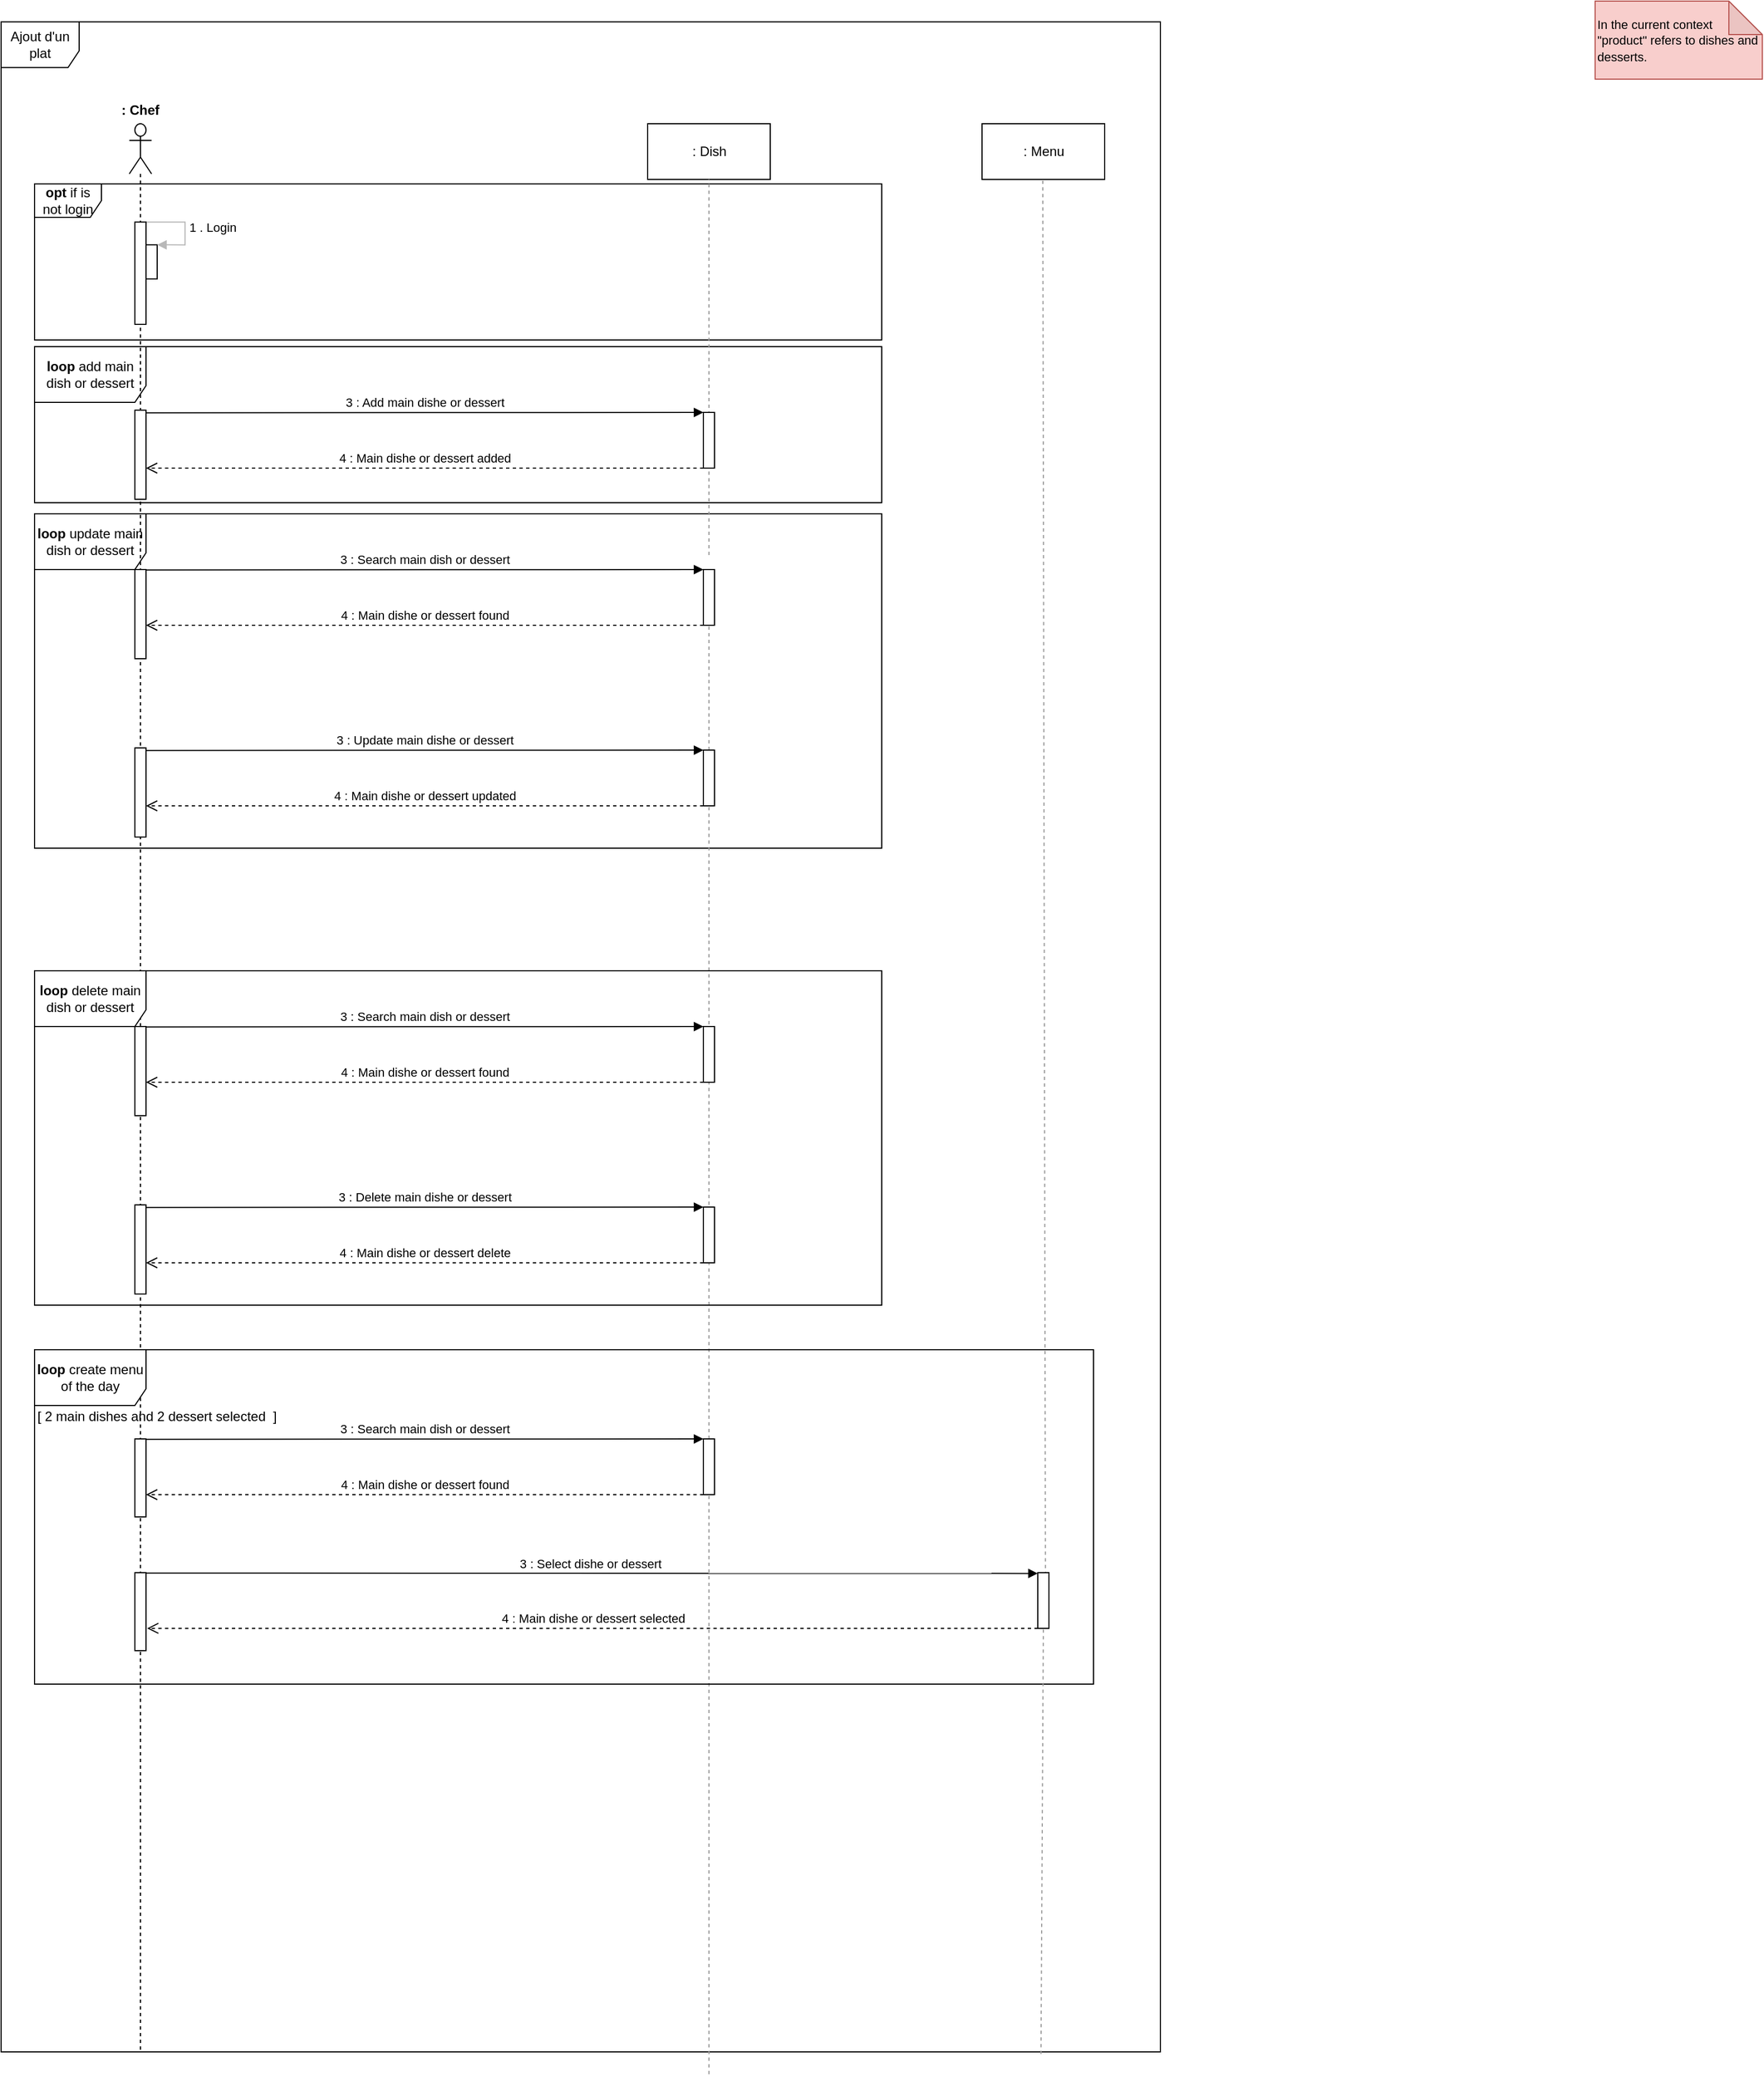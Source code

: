 <mxfile version="15.8.7" type="device" pages="2"><diagram id="Qwx2PCZbd4gVlPcicA2v" name="Ajout d'un plat"><mxGraphModel dx="2374" dy="1254" grid="1" gridSize="10" guides="1" tooltips="1" connect="1" arrows="1" fold="1" page="1" pageScale="1" pageWidth="827" pageHeight="1169" math="0" shadow="0"><root><mxCell id="0"/><mxCell id="1" parent="0"/><mxCell id="Jpt-1vU3HZqxbU3Qe0Xy-1" value="Ajout d'un plat" style="shape=umlFrame;whiteSpace=wrap;html=1;fillColor=default;gradientColor=#ffffff;width=70;height=41;" parent="1" vertex="1"><mxGeometry x="20" y="68.63" width="1040" height="1821.37" as="geometry"/></mxCell><mxCell id="NRa1hZ9kbQNaLW1-5IIh-5" value="&lt;b&gt;loop &lt;/b&gt;update&amp;nbsp;main dish or dessert" style="shape=umlFrame;whiteSpace=wrap;html=1;width=100;height=50;" vertex="1" parent="1"><mxGeometry x="50" y="510" width="760" height="300" as="geometry"/></mxCell><mxCell id="NRa1hZ9kbQNaLW1-5IIh-2" value="&lt;b&gt;loop &lt;/b&gt;add main dish or dessert" style="shape=umlFrame;whiteSpace=wrap;html=1;width=100;height=50;" vertex="1" parent="1"><mxGeometry x="50" y="360" width="760" height="140" as="geometry"/></mxCell><mxCell id="NRa1hZ9kbQNaLW1-5IIh-1" value="&lt;b&gt;opt&lt;/b&gt; if is not login" style="shape=umlFrame;whiteSpace=wrap;html=1;width=60;height=30;" vertex="1" parent="1"><mxGeometry x="50" y="214" width="760" height="140" as="geometry"/></mxCell><mxCell id="otiOcK7DzcWWvSpCMJY0-2" value=": Dish" style="html=1;" parent="1" vertex="1"><mxGeometry x="600" y="160" width="110" height="50" as="geometry"/></mxCell><mxCell id="otiOcK7DzcWWvSpCMJY0-13" value=": Chef" style="text;align=center;fontStyle=1;verticalAlign=middle;spacingLeft=3;spacingRight=3;strokeColor=none;rotatable=0;points=[[0,0.5],[1,0.5]];portConstraint=eastwest;" parent="1" vertex="1"><mxGeometry x="105" y="134" width="80" height="26" as="geometry"/></mxCell><mxCell id="otiOcK7DzcWWvSpCMJY0-14" value="" style="endArrow=none;dashed=1;html=1;rounded=0;entryX=0.5;entryY=1;entryDx=0;entryDy=0;strokeColor=#999999;startArrow=none;" parent="1" target="otiOcK7DzcWWvSpCMJY0-2" edge="1"><mxGeometry width="50" height="50" relative="1" as="geometry"><mxPoint x="655" y="547" as="sourcePoint"/><mxPoint x="440" y="170" as="targetPoint"/></mxGeometry></mxCell><mxCell id="otiOcK7DzcWWvSpCMJY0-18" value="3 : Add main dishe or dessert" style="html=1;verticalAlign=bottom;endArrow=block;rounded=0;exitX=0.986;exitY=0.004;exitDx=0;exitDy=0;exitPerimeter=0;" parent="1" edge="1"><mxGeometry width="80" relative="1" as="geometry"><mxPoint x="149.86" y="419.36" as="sourcePoint"/><mxPoint x="650" y="419" as="targetPoint"/></mxGeometry></mxCell><mxCell id="otiOcK7DzcWWvSpCMJY0-19" value="" style="html=1;points=[];perimeter=orthogonalPerimeter;" parent="1" vertex="1"><mxGeometry x="650" y="419" width="10" height="50" as="geometry"/></mxCell><mxCell id="otiOcK7DzcWWvSpCMJY0-20" value="4 : Main dishe or dessert added" style="html=1;verticalAlign=bottom;endArrow=open;dashed=1;endSize=8;rounded=0;exitX=0;exitY=0.96;exitDx=0;exitDy=0;exitPerimeter=0;entryX=1;entryY=0.96;entryDx=0;entryDy=0;entryPerimeter=0;" parent="1" edge="1"><mxGeometry relative="1" as="geometry"><mxPoint x="650" y="469.0" as="sourcePoint"/><mxPoint x="150" y="469.0" as="targetPoint"/></mxGeometry></mxCell><mxCell id="otiOcK7DzcWWvSpCMJY0-21" value="&lt;font style=&quot;font-size: 11px ; line-height: 1.2&quot;&gt;In the current context &quot;product&quot; refers to dishes and desserts.&lt;/font&gt;" style="shape=note;whiteSpace=wrap;html=1;backgroundOutline=1;darkOpacity=0.05;fillColor=#f8cecc;strokeColor=#b85450;align=left;perimeterSpacing=3;" parent="1" vertex="1"><mxGeometry x="1450" y="50" width="150" height="70" as="geometry"/></mxCell><mxCell id="otiOcK7DzcWWvSpCMJY0-25" value="" style="endArrow=none;dashed=1;html=1;rounded=0;entryX=0.5;entryY=1;entryDx=0;entryDy=0;strokeColor=#999999;" parent="1" edge="1"><mxGeometry width="50" height="50" relative="1" as="geometry"><mxPoint x="655" y="1910" as="sourcePoint"/><mxPoint x="655" y="597" as="targetPoint"/></mxGeometry></mxCell><mxCell id="otiOcK7DzcWWvSpCMJY0-15" value="" style="html=1;points=[];perimeter=orthogonalPerimeter;" parent="1" vertex="1"><mxGeometry x="150" y="268.667" width="10" height="30.588" as="geometry"/></mxCell><mxCell id="otiOcK7DzcWWvSpCMJY0-16" value="1 . Login" style="edgeStyle=orthogonalEdgeStyle;html=1;align=left;spacingLeft=2;endArrow=block;rounded=0;entryX=1;entryY=0;strokeColor=#B8B8B8;exitX=1.02;exitY=0.023;exitDx=0;exitDy=0;exitPerimeter=0;" parent="1" target="otiOcK7DzcWWvSpCMJY0-15" edge="1"><mxGeometry relative="1" as="geometry"><mxPoint x="150.2" y="249.682" as="sourcePoint"/><Array as="points"><mxPoint x="150" y="248.275"/><mxPoint x="185" y="248.275"/><mxPoint x="185" y="268.667"/></Array></mxGeometry></mxCell><mxCell id="otiOcK7DzcWWvSpCMJY0-12" value="" style="shape=umlLifeline;participant=umlActor;perimeter=lifelinePerimeter;whiteSpace=wrap;html=1;container=1;collapsible=0;recursiveResize=0;verticalAlign=top;spacingTop=36;outlineConnect=0;size=45;" parent="1" vertex="1"><mxGeometry x="135" y="160" width="20" height="1730" as="geometry"/></mxCell><mxCell id="otiOcK7DzcWWvSpCMJY0-17" value="" style="html=1;points=[];perimeter=orthogonalPerimeter;" parent="otiOcK7DzcWWvSpCMJY0-12" vertex="1"><mxGeometry x="5" y="257" width="10" height="80" as="geometry"/></mxCell><mxCell id="NRa1hZ9kbQNaLW1-5IIh-6" value="" style="html=1;points=[];perimeter=orthogonalPerimeter;" vertex="1" parent="otiOcK7DzcWWvSpCMJY0-12"><mxGeometry x="5" y="400" width="10" height="80" as="geometry"/></mxCell><mxCell id="otiOcK7DzcWWvSpCMJY0-3" value="" style="html=1;points=[];perimeter=orthogonalPerimeter;" parent="1" vertex="1"><mxGeometry x="140" y="248.235" width="10" height="91.765" as="geometry"/></mxCell><mxCell id="NRa1hZ9kbQNaLW1-5IIh-7" value="3 : Search main dish or dessert" style="html=1;verticalAlign=bottom;endArrow=block;rounded=0;exitX=0.986;exitY=0.004;exitDx=0;exitDy=0;exitPerimeter=0;" edge="1" parent="1"><mxGeometry width="80" relative="1" as="geometry"><mxPoint x="149.86" y="560.36" as="sourcePoint"/><mxPoint x="650" y="560" as="targetPoint"/></mxGeometry></mxCell><mxCell id="NRa1hZ9kbQNaLW1-5IIh-8" value="" style="html=1;points=[];perimeter=orthogonalPerimeter;" vertex="1" parent="1"><mxGeometry x="650" y="560" width="10" height="50" as="geometry"/></mxCell><mxCell id="NRa1hZ9kbQNaLW1-5IIh-9" value="4 : Main dishe or dessert found" style="html=1;verticalAlign=bottom;endArrow=open;dashed=1;endSize=8;rounded=0;exitX=0;exitY=0.96;exitDx=0;exitDy=0;exitPerimeter=0;entryX=1;entryY=0.96;entryDx=0;entryDy=0;entryPerimeter=0;" edge="1" parent="1"><mxGeometry relative="1" as="geometry"><mxPoint x="650" y="610.0" as="sourcePoint"/><mxPoint x="150" y="610.0" as="targetPoint"/></mxGeometry></mxCell><mxCell id="NRa1hZ9kbQNaLW1-5IIh-10" value="3 : Update main dishe or dessert" style="html=1;verticalAlign=bottom;endArrow=block;rounded=0;exitX=0.986;exitY=0.004;exitDx=0;exitDy=0;exitPerimeter=0;" edge="1" parent="1"><mxGeometry width="80" relative="1" as="geometry"><mxPoint x="149.86" y="722.36" as="sourcePoint"/><mxPoint x="650" y="722" as="targetPoint"/></mxGeometry></mxCell><mxCell id="NRa1hZ9kbQNaLW1-5IIh-11" value="" style="html=1;points=[];perimeter=orthogonalPerimeter;" vertex="1" parent="1"><mxGeometry x="650" y="722" width="10" height="50" as="geometry"/></mxCell><mxCell id="NRa1hZ9kbQNaLW1-5IIh-12" value="4 : Main dishe or dessert updated" style="html=1;verticalAlign=bottom;endArrow=open;dashed=1;endSize=8;rounded=0;exitX=0;exitY=0.96;exitDx=0;exitDy=0;exitPerimeter=0;entryX=1;entryY=0.96;entryDx=0;entryDy=0;entryPerimeter=0;" edge="1" parent="1"><mxGeometry relative="1" as="geometry"><mxPoint x="650" y="772.0" as="sourcePoint"/><mxPoint x="150" y="772.0" as="targetPoint"/></mxGeometry></mxCell><mxCell id="NRa1hZ9kbQNaLW1-5IIh-13" value="" style="html=1;points=[];perimeter=orthogonalPerimeter;" vertex="1" parent="1"><mxGeometry x="140" y="720" width="10" height="80" as="geometry"/></mxCell><mxCell id="NRa1hZ9kbQNaLW1-5IIh-14" value="&lt;b&gt;loop &lt;/b&gt;delete main dish or dessert" style="shape=umlFrame;whiteSpace=wrap;html=1;width=100;height=50;" vertex="1" parent="1"><mxGeometry x="50" y="920" width="760" height="300" as="geometry"/></mxCell><mxCell id="NRa1hZ9kbQNaLW1-5IIh-15" value="3 : Search main dish or dessert" style="html=1;verticalAlign=bottom;endArrow=block;rounded=0;exitX=0.986;exitY=0.004;exitDx=0;exitDy=0;exitPerimeter=0;" edge="1" parent="1"><mxGeometry width="80" relative="1" as="geometry"><mxPoint x="149.86" y="970.36" as="sourcePoint"/><mxPoint x="650" y="970" as="targetPoint"/></mxGeometry></mxCell><mxCell id="NRa1hZ9kbQNaLW1-5IIh-16" value="4 : Main dishe or dessert found" style="html=1;verticalAlign=bottom;endArrow=open;dashed=1;endSize=8;rounded=0;exitX=0;exitY=0.96;exitDx=0;exitDy=0;exitPerimeter=0;entryX=1;entryY=0.96;entryDx=0;entryDy=0;entryPerimeter=0;" edge="1" parent="1"><mxGeometry relative="1" as="geometry"><mxPoint x="650" y="1020.0" as="sourcePoint"/><mxPoint x="150" y="1020.0" as="targetPoint"/></mxGeometry></mxCell><mxCell id="NRa1hZ9kbQNaLW1-5IIh-17" value="3 : Delete main dishe or dessert" style="html=1;verticalAlign=bottom;endArrow=block;rounded=0;exitX=0.986;exitY=0.004;exitDx=0;exitDy=0;exitPerimeter=0;" edge="1" parent="1"><mxGeometry width="80" relative="1" as="geometry"><mxPoint x="149.86" y="1132.36" as="sourcePoint"/><mxPoint x="650" y="1132" as="targetPoint"/></mxGeometry></mxCell><mxCell id="NRa1hZ9kbQNaLW1-5IIh-18" value="" style="html=1;points=[];perimeter=orthogonalPerimeter;" vertex="1" parent="1"><mxGeometry x="650" y="1132" width="10" height="50" as="geometry"/></mxCell><mxCell id="NRa1hZ9kbQNaLW1-5IIh-19" value="4 : Main dishe or dessert delete" style="html=1;verticalAlign=bottom;endArrow=open;dashed=1;endSize=8;rounded=0;exitX=0;exitY=0.96;exitDx=0;exitDy=0;exitPerimeter=0;entryX=1;entryY=0.96;entryDx=0;entryDy=0;entryPerimeter=0;" edge="1" parent="1"><mxGeometry relative="1" as="geometry"><mxPoint x="650" y="1182.0" as="sourcePoint"/><mxPoint x="150" y="1182.0" as="targetPoint"/></mxGeometry></mxCell><mxCell id="NRa1hZ9kbQNaLW1-5IIh-20" value="" style="html=1;points=[];perimeter=orthogonalPerimeter;" vertex="1" parent="1"><mxGeometry x="140" y="1130" width="10" height="80" as="geometry"/></mxCell><mxCell id="NRa1hZ9kbQNaLW1-5IIh-21" value="" style="html=1;points=[];perimeter=orthogonalPerimeter;" vertex="1" parent="1"><mxGeometry x="140" y="970" width="10" height="80" as="geometry"/></mxCell><mxCell id="NRa1hZ9kbQNaLW1-5IIh-22" value="" style="html=1;points=[];perimeter=orthogonalPerimeter;" vertex="1" parent="1"><mxGeometry x="650" y="970" width="10" height="50" as="geometry"/></mxCell><mxCell id="NRa1hZ9kbQNaLW1-5IIh-23" value="&lt;b&gt;loop &lt;/b&gt;create menu of the day" style="shape=umlFrame;whiteSpace=wrap;html=1;width=100;height=50;" vertex="1" parent="1"><mxGeometry x="50" y="1260" width="950" height="300" as="geometry"/></mxCell><mxCell id="NRa1hZ9kbQNaLW1-5IIh-24" value="[ 2 main dishes and 2 dessert selected&amp;nbsp; ]" style="text;html=1;strokeColor=none;fillColor=none;align=center;verticalAlign=middle;whiteSpace=wrap;rounded=0;" vertex="1" parent="1"><mxGeometry x="50" y="1320" width="220" as="geometry"/></mxCell><mxCell id="NRa1hZ9kbQNaLW1-5IIh-25" value="" style="html=1;points=[];perimeter=orthogonalPerimeter;" vertex="1" parent="1"><mxGeometry x="140" y="1340" width="10" height="70" as="geometry"/></mxCell><mxCell id="NRa1hZ9kbQNaLW1-5IIh-26" value="3 : Search main dish or dessert" style="html=1;verticalAlign=bottom;endArrow=block;rounded=0;exitX=0.986;exitY=0.004;exitDx=0;exitDy=0;exitPerimeter=0;" edge="1" parent="1"><mxGeometry width="80" relative="1" as="geometry"><mxPoint x="149.86" y="1340.36" as="sourcePoint"/><mxPoint x="650" y="1340" as="targetPoint"/></mxGeometry></mxCell><mxCell id="NRa1hZ9kbQNaLW1-5IIh-27" value="" style="html=1;points=[];perimeter=orthogonalPerimeter;" vertex="1" parent="1"><mxGeometry x="650" y="1340" width="10" height="50" as="geometry"/></mxCell><mxCell id="NRa1hZ9kbQNaLW1-5IIh-28" value="4 : Main dishe or dessert found" style="html=1;verticalAlign=bottom;endArrow=open;dashed=1;endSize=8;rounded=0;exitX=0;exitY=0.96;exitDx=0;exitDy=0;exitPerimeter=0;entryX=1;entryY=0.96;entryDx=0;entryDy=0;entryPerimeter=0;" edge="1" parent="1"><mxGeometry relative="1" as="geometry"><mxPoint x="650" y="1390.0" as="sourcePoint"/><mxPoint x="150" y="1390.0" as="targetPoint"/></mxGeometry></mxCell><mxCell id="NRa1hZ9kbQNaLW1-5IIh-29" value=": Menu" style="html=1;" vertex="1" parent="1"><mxGeometry x="900" y="160" width="110" height="50" as="geometry"/></mxCell><mxCell id="NRa1hZ9kbQNaLW1-5IIh-30" value="" style="endArrow=none;dashed=1;html=1;rounded=0;entryX=0.5;entryY=1;entryDx=0;entryDy=0;strokeColor=#999999;startArrow=none;exitX=0.698;exitY=1.001;exitDx=0;exitDy=0;exitPerimeter=0;" edge="1" parent="1" source="NRa1hZ9kbQNaLW1-5IIh-33"><mxGeometry width="50" height="50" relative="1" as="geometry"><mxPoint x="954.5" y="547" as="sourcePoint"/><mxPoint x="954.5" y="210" as="targetPoint"/></mxGeometry></mxCell><mxCell id="NRa1hZ9kbQNaLW1-5IIh-31" value="3 : Select dishe or dessert&amp;nbsp;" style="html=1;verticalAlign=bottom;endArrow=block;rounded=0;exitX=0.986;exitY=0.004;exitDx=0;exitDy=0;exitPerimeter=0;entryX=0;entryY=0.014;entryDx=0;entryDy=0;entryPerimeter=0;" edge="1" parent="1" target="NRa1hZ9kbQNaLW1-5IIh-33"><mxGeometry width="80" relative="1" as="geometry"><mxPoint x="149.86" y="1460.36" as="sourcePoint"/><mxPoint x="650" y="1460" as="targetPoint"/></mxGeometry></mxCell><mxCell id="NRa1hZ9kbQNaLW1-5IIh-32" value="" style="html=1;points=[];perimeter=orthogonalPerimeter;" vertex="1" parent="1"><mxGeometry x="140" y="1460" width="10" height="70" as="geometry"/></mxCell><mxCell id="NRa1hZ9kbQNaLW1-5IIh-33" value="" style="html=1;points=[];perimeter=orthogonalPerimeter;" vertex="1" parent="1"><mxGeometry x="950" y="1460" width="10" height="50" as="geometry"/></mxCell><mxCell id="NRa1hZ9kbQNaLW1-5IIh-34" value="" style="endArrow=none;dashed=1;html=1;rounded=0;entryX=0.5;entryY=1;entryDx=0;entryDy=0;strokeColor=#999999;startArrow=none;exitX=0.897;exitY=1.001;exitDx=0;exitDy=0;exitPerimeter=0;" edge="1" parent="1" source="Jpt-1vU3HZqxbU3Qe0Xy-1" target="NRa1hZ9kbQNaLW1-5IIh-33"><mxGeometry width="50" height="50" relative="1" as="geometry"><mxPoint x="955.32" y="1891.821" as="sourcePoint"/><mxPoint x="954.5" y="210" as="targetPoint"/></mxGeometry></mxCell><mxCell id="NRa1hZ9kbQNaLW1-5IIh-35" value="4 : Main dishe or dessert selected" style="html=1;verticalAlign=bottom;endArrow=open;dashed=1;endSize=8;rounded=0;exitX=0;exitY=0.96;exitDx=0;exitDy=0;exitPerimeter=0;entryX=1.1;entryY=0.714;entryDx=0;entryDy=0;entryPerimeter=0;" edge="1" parent="1" target="NRa1hZ9kbQNaLW1-5IIh-32"><mxGeometry relative="1" as="geometry"><mxPoint x="950" y="1510" as="sourcePoint"/><mxPoint x="450" y="1510" as="targetPoint"/></mxGeometry></mxCell></root></mxGraphModel></diagram><diagram id="TJFTGIULbpFzrKJnVPvH" name="Création d'une commande"><mxGraphModel dx="4873" dy="1033" grid="0" gridSize="10" guides="1" tooltips="1" connect="1" arrows="1" fold="1" page="1" pageScale="1" pageWidth="1600" pageHeight="1200" math="0" shadow="0"><root><mxCell id="CDpxY16rsRdZjQZwqnW6-0"/><mxCell id="CDpxY16rsRdZjQZwqnW6-1" parent="CDpxY16rsRdZjQZwqnW6-0"/><mxCell id="tHCK7RBc0Ovz279Czh9J-0" value="Création d'une commande" style="shape=umlFrame;whiteSpace=wrap;html=1;fillColor=default;gradientColor=#ffffff;width=90;height=60;" parent="CDpxY16rsRdZjQZwqnW6-1" vertex="1"><mxGeometry x="-2813" y="92" width="2405" height="1545" as="geometry"/></mxCell><mxCell id="ZKfPLkK1OXt5Io48ByHJ-31" value="&lt;b&gt;seq&lt;/b&gt;&amp;nbsp; order" style="shape=umlFrame;whiteSpace=wrap;html=1;width=89;height=35;" vertex="1" parent="CDpxY16rsRdZjQZwqnW6-1"><mxGeometry x="-2760" y="480" width="935" height="1003" as="geometry"/></mxCell><mxCell id="ZKfPLkK1OXt5Io48ByHJ-47" value="&lt;b&gt;alt add delivery informations&lt;/b&gt;" style="shape=umlFrame;whiteSpace=wrap;html=1;width=93;height=42;" vertex="1" parent="CDpxY16rsRdZjQZwqnW6-1"><mxGeometry x="-2748" y="873" width="909" height="534" as="geometry"/></mxCell><mxCell id="ZKfPLkK1OXt5Io48ByHJ-36" value="" style="html=1;points=[];perimeter=orthogonalPerimeter;" vertex="1" parent="CDpxY16rsRdZjQZwqnW6-1"><mxGeometry x="-2659" y="591" width="10" height="59" as="geometry"/></mxCell><mxCell id="sD-hcmOLgMY_fbXsBIZz-15" value="" style="endArrow=none;dashed=1;html=1;rounded=0;fontSize=11;strokeColor=#999999;startArrow=none;entryX=0.5;entryY=1;entryDx=0;entryDy=0;" parent="CDpxY16rsRdZjQZwqnW6-1" edge="1"><mxGeometry width="50" height="50" relative="1" as="geometry"><mxPoint x="1601" y="1842" as="sourcePoint"/><mxPoint x="1601" y="176" as="targetPoint"/></mxGeometry></mxCell><mxCell id="sD-hcmOLgMY_fbXsBIZz-2" value="" style="endArrow=none;dashed=1;html=1;rounded=0;fontSize=11;strokeColor=#999999;startArrow=none;exitX=0.45;exitY=-0.002;exitDx=0;exitDy=0;exitPerimeter=0;entryX=0.5;entryY=1;entryDx=0;entryDy=0;" parent="CDpxY16rsRdZjQZwqnW6-1" source="fX2YHjH19U_MfIT_21TV-1" target="25sIRV7xUEs1belMun88-2" edge="1"><mxGeometry width="50" height="50" relative="1" as="geometry"><mxPoint x="1247.5" y="1199.79" as="sourcePoint"/><mxPoint x="1248" y="883" as="targetPoint"/></mxGeometry></mxCell><mxCell id="uuOMNbPOaZlrt2oPvPvu-6" value="opt" style="shape=umlFrame;whiteSpace=wrap;html=1;fontSize=11;strokeColor=#6c8ebf;fillColor=#dae8fc;shadow=0;" parent="CDpxY16rsRdZjQZwqnW6-1" vertex="1"><mxGeometry x="30" y="794" width="1040" height="325" as="geometry"/></mxCell><mxCell id="uuOMNbPOaZlrt2oPvPvu-8" value="alt" style="shape=umlFrame;whiteSpace=wrap;html=1;fontSize=11;strokeColor=#82b366;fillColor=#d5e8d4;" parent="CDpxY16rsRdZjQZwqnW6-1" vertex="1"><mxGeometry x="41" y="833" width="1015" height="133" as="geometry"/></mxCell><mxCell id="uuOMNbPOaZlrt2oPvPvu-10" value="alt" style="shape=umlFrame;whiteSpace=wrap;html=1;fontSize=11;strokeColor=#82b366;fillColor=#d5e8d4;" parent="CDpxY16rsRdZjQZwqnW6-1" vertex="1"><mxGeometry x="43" y="978" width="1015" height="131" as="geometry"/></mxCell><mxCell id="Xnfftfuv2iZ6w_qrR7EI-3" value="ref" style="shape=umlFrame;whiteSpace=wrap;html=1;shadow=0;fillColor=#fff2cc;strokeColor=#d6b656;" parent="CDpxY16rsRdZjQZwqnW6-1" vertex="1"><mxGeometry x="55" y="660" width="830" height="36" as="geometry"/></mxCell><mxCell id="YnlnfO_5y1DeSh2lrV6I-4" value="opt" style="shape=umlFrame;whiteSpace=wrap;html=1;fontSize=11;strokeColor=#6c8ebf;fillColor=#dae8fc;shadow=0;" parent="CDpxY16rsRdZjQZwqnW6-1" vertex="1"><mxGeometry x="30" y="484" width="880" height="240" as="geometry"/></mxCell><mxCell id="YnlnfO_5y1DeSh2lrV6I-6" value="alt" style="shape=umlFrame;whiteSpace=wrap;html=1;fontSize=11;strokeColor=#82b366;fillColor=#d5e8d4;" parent="CDpxY16rsRdZjQZwqnW6-1" vertex="1"><mxGeometry x="50" y="524" width="840" height="80" as="geometry"/></mxCell><mxCell id="Xnfftfuv2iZ6w_qrR7EI-0" value="ref" style="shape=umlFrame;whiteSpace=wrap;html=1;shadow=0;fillColor=#fff2cc;strokeColor=#d6b656;" parent="CDpxY16rsRdZjQZwqnW6-1" vertex="1"><mxGeometry x="55" y="562" width="830" height="36" as="geometry"/></mxCell><mxCell id="25sIRV7xUEs1belMun88-0" value="" style="endArrow=none;dashed=1;html=1;rounded=0;fontSize=11;strokeColor=#999999;entryX=0.5;entryY=1;entryDx=0;entryDy=0;startArrow=none;" parent="CDpxY16rsRdZjQZwqnW6-1" edge="1"><mxGeometry width="50" height="50" relative="1" as="geometry"><mxPoint x="672" y="1740" as="sourcePoint"/><mxPoint x="659.41" y="177" as="targetPoint"/></mxGeometry></mxCell><mxCell id="YnlnfO_5y1DeSh2lrV6I-1" value="" style="endArrow=none;dashed=1;html=1;rounded=0;fontSize=11;strokeColor=#999999;entryX=0.5;entryY=1;entryDx=0;entryDy=0;startArrow=none;" parent="CDpxY16rsRdZjQZwqnW6-1" edge="1"><mxGeometry width="50" height="50" relative="1" as="geometry"><mxPoint x="490" y="1690" as="sourcePoint"/><mxPoint x="480" y="416" as="targetPoint"/></mxGeometry></mxCell><mxCell id="ylczyH6jsliQ3X3ScIIQ-2" value="" style="endArrow=none;dashed=1;html=1;rounded=0;fontSize=11;strokeColor=#999999;entryX=0.5;entryY=1;entryDx=0;entryDy=0;startArrow=none;" parent="CDpxY16rsRdZjQZwqnW6-1" edge="1"><mxGeometry width="50" height="50" relative="1" as="geometry"><mxPoint x="856" y="1708" as="sourcePoint"/><mxPoint x="845" y="627.48" as="targetPoint"/></mxGeometry></mxCell><mxCell id="ylczyH6jsliQ3X3ScIIQ-0" value="" style="endArrow=none;dashed=1;html=1;rounded=0;fontSize=11;strokeColor=#999999;entryX=0.5;entryY=1;entryDx=0;entryDy=0;startArrow=none;exitX=0.452;exitY=-0.023;exitDx=0;exitDy=0;exitPerimeter=0;" parent="CDpxY16rsRdZjQZwqnW6-1" edge="1"><mxGeometry width="50" height="50" relative="1" as="geometry"><mxPoint x="844.52" y="586.56" as="sourcePoint"/><mxPoint x="844.5" y="176" as="targetPoint"/></mxGeometry></mxCell><mxCell id="52dDTP4gRRmlBLEVBIgy-3" value="" style="html=1;points=[];perimeter=orthogonalPerimeter;shadow=0;fillColor=default;" parent="CDpxY16rsRdZjQZwqnW6-1" vertex="1"><mxGeometry x="840" y="416.19" width="10" height="361.81" as="geometry"/></mxCell><mxCell id="YnlnfO_5y1DeSh2lrV6I-8" value="alt" style="shape=umlFrame;whiteSpace=wrap;html=1;fontSize=11;strokeColor=#82b366;fillColor=#d5e8d4;" parent="CDpxY16rsRdZjQZwqnW6-1" vertex="1"><mxGeometry x="50" y="624" width="840" height="79" as="geometry"/></mxCell><mxCell id="lrjxBawX6fw2lD2YYBey-2" value=": Client" style="text;align=center;fontStyle=1;verticalAlign=middle;spacingLeft=3;spacingRight=3;strokeColor=none;rotatable=0;points=[[0,0.5],[1,0.5]];portConstraint=eastwest;fontSize=11;" parent="CDpxY16rsRdZjQZwqnW6-1" vertex="1"><mxGeometry x="105" y="110" width="80" height="26" as="geometry"/></mxCell><mxCell id="VTAhtBwaklWtDwrTxEIZ-0" value="" style="shape=umlLifeline;participant=umlActor;perimeter=lifelinePerimeter;whiteSpace=wrap;html=1;container=0;collapsible=0;recursiveResize=0;verticalAlign=top;spacingTop=36;outlineConnect=0;size=45;" parent="CDpxY16rsRdZjQZwqnW6-1" vertex="1"><mxGeometry x="135" y="136" width="20" height="1509" as="geometry"/></mxCell><mxCell id="VTAhtBwaklWtDwrTxEIZ-1" value="" style="html=1;points=[];perimeter=orthogonalPerimeter;" parent="CDpxY16rsRdZjQZwqnW6-1" vertex="1"><mxGeometry x="140" y="240" width="10" height="1359" as="geometry"/></mxCell><mxCell id="olzSmzYd1oHo133iG3Zh-0" value="1 : Request the products page" style="html=1;verticalAlign=bottom;endArrow=block;rounded=0;exitX=0.984;exitY=0.001;exitDx=0;exitDy=0;exitPerimeter=0;startArrow=none;entryX=-0.029;entryY=0.017;entryDx=0;entryDy=0;entryPerimeter=0;" parent="CDpxY16rsRdZjQZwqnW6-1" target="z7caaDBZYOZeULIsF6DF-0" edge="1"><mxGeometry width="80" relative="1" as="geometry"><mxPoint x="150.0" y="240.087" as="sourcePoint"/><mxPoint x="460" y="240" as="targetPoint"/></mxGeometry></mxCell><mxCell id="rYxRFY5x3cOaImdphcPu-0" value="2 : Display the products page" style="html=1;verticalAlign=bottom;endArrow=open;dashed=1;endSize=8;rounded=0;" parent="CDpxY16rsRdZjQZwqnW6-1" edge="1"><mxGeometry relative="1" as="geometry"><mxPoint x="480" y="290" as="sourcePoint"/><mxPoint x="150" y="290" as="targetPoint"/></mxGeometry></mxCell><mxCell id="pGjZHvlWn7KKs7a44akr-0" value=": Dishe" style="html=1;fontSize=11;" parent="CDpxY16rsRdZjQZwqnW6-1" vertex="1"><mxGeometry x="440" y="136" width="80" height="40" as="geometry"/></mxCell><mxCell id="pGjZHvlWn7KKs7a44akr-1" value="" style="endArrow=none;dashed=1;html=1;rounded=0;fontSize=11;strokeColor=#999999;entryX=0.5;entryY=1;entryDx=0;entryDy=0;startArrow=none;" parent="CDpxY16rsRdZjQZwqnW6-1" source="z7caaDBZYOZeULIsF6DF-0" target="pGjZHvlWn7KKs7a44akr-0" edge="1"><mxGeometry width="50" height="50" relative="1" as="geometry"><mxPoint x="480" y="860" as="sourcePoint"/><mxPoint x="470" y="420" as="targetPoint"/></mxGeometry></mxCell><mxCell id="z7caaDBZYOZeULIsF6DF-0" value="" style="html=1;points=[];perimeter=orthogonalPerimeter;fontSize=11;" parent="CDpxY16rsRdZjQZwqnW6-1" vertex="1"><mxGeometry x="475" y="240" width="10" height="50" as="geometry"/></mxCell><mxCell id="z7caaDBZYOZeULIsF6DF-1" value="" style="endArrow=none;dashed=1;html=1;rounded=0;fontSize=11;strokeColor=#999999;entryX=0.5;entryY=1;entryDx=0;entryDy=0;startArrow=none;" parent="CDpxY16rsRdZjQZwqnW6-1" target="z7caaDBZYOZeULIsF6DF-0" edge="1"><mxGeometry width="50" height="50" relative="1" as="geometry"><mxPoint x="480" y="417" as="sourcePoint"/><mxPoint x="480.0" y="176.0" as="targetPoint"/></mxGeometry></mxCell><mxCell id="YnlnfO_5y1DeSh2lrV6I-2" value="3 . Select products and quantity" style="html=1;verticalAlign=bottom;endArrow=block;rounded=0;startArrow=none;entryX=0.167;entryY=0.027;entryDx=0;entryDy=0;entryPerimeter=0;" parent="CDpxY16rsRdZjQZwqnW6-1" target="25sIRV7xUEs1belMun88-1" edge="1"><mxGeometry width="80" relative="1" as="geometry"><mxPoint x="150" y="328" as="sourcePoint"/><mxPoint x="469" y="328" as="targetPoint"/></mxGeometry></mxCell><mxCell id="YnlnfO_5y1DeSh2lrV6I-3" value="4 . Display the order summary" style="html=1;verticalAlign=bottom;endArrow=open;dashed=1;endSize=8;rounded=0;exitX=0;exitY=0.993;exitDx=0;exitDy=0;exitPerimeter=0;" parent="CDpxY16rsRdZjQZwqnW6-1" source="25sIRV7xUEs1belMun88-1" edge="1"><mxGeometry relative="1" as="geometry"><mxPoint x="475" y="377.0" as="sourcePoint"/><mxPoint x="150" y="377" as="targetPoint"/></mxGeometry></mxCell><mxCell id="YnlnfO_5y1DeSh2lrV6I-5" value="User is not auth" style="text;align=center;fontStyle=1;verticalAlign=middle;spacingLeft=3;spacingRight=3;strokeColor=#6c8ebf;rotatable=0;points=[[0,0.5],[1,0.5]];portConstraint=eastwest;fontSize=9;fillColor=#dae8fc;" parent="CDpxY16rsRdZjQZwqnW6-1" vertex="1"><mxGeometry x="260" y="484" width="80" height="26" as="geometry"/></mxCell><mxCell id="YnlnfO_5y1DeSh2lrV6I-7" value="Registered user" style="text;align=center;fontStyle=1;verticalAlign=middle;spacingLeft=3;spacingRight=3;strokeColor=#82b366;rotatable=0;points=[[0,0.5],[1,0.5]];portConstraint=eastwest;fontSize=9;fillColor=#d5e8d4;" parent="CDpxY16rsRdZjQZwqnW6-1" vertex="1"><mxGeometry x="260" y="524" width="80" height="26" as="geometry"/></mxCell><mxCell id="YnlnfO_5y1DeSh2lrV6I-9" value="Nor registered user" style="text;align=center;fontStyle=1;verticalAlign=middle;spacingLeft=3;spacingRight=3;strokeColor=#82b366;rotatable=0;points=[[0,0.5],[1,0.5]];portConstraint=eastwest;fontSize=9;fillColor=#d5e8d4;" parent="CDpxY16rsRdZjQZwqnW6-1" vertex="1"><mxGeometry x="255" y="624" width="90" height="26" as="geometry"/></mxCell><mxCell id="flEn72vZApB88WoBCT_F-0" value="&lt;span style=&quot;font-size: 12px&quot;&gt;&amp;lt;&amp;lt;System&amp;gt;&amp;gt;&lt;br&gt;Authentification&lt;br&gt;&lt;/span&gt;" style="html=1;fontSize=11;" parent="CDpxY16rsRdZjQZwqnW6-1" vertex="1"><mxGeometry x="800" y="136" width="90" height="40" as="geometry"/></mxCell><mxCell id="52dDTP4gRRmlBLEVBIgy-0" value="&lt;span style=&quot;font-size: 12px&quot;&gt;: Order&lt;br&gt;&lt;/span&gt;" style="html=1;fontSize=11;" parent="CDpxY16rsRdZjQZwqnW6-1" vertex="1"><mxGeometry x="615" y="136" width="90" height="40" as="geometry"/></mxCell><mxCell id="52dDTP4gRRmlBLEVBIgy-1" value="" style="html=1;points=[];perimeter=orthogonalPerimeter;" parent="CDpxY16rsRdZjQZwqnW6-1" vertex="1"><mxGeometry x="850.2" y="450.41" width="10" height="27.57" as="geometry"/></mxCell><mxCell id="52dDTP4gRRmlBLEVBIgy-2" value="5 .1 Auth verifications" style="edgeStyle=orthogonalEdgeStyle;html=1;align=left;spacingLeft=2;endArrow=block;rounded=0;entryX=1.018;entryY=0.011;strokeColor=#B8B8B8;exitX=1.02;exitY=0.023;exitDx=0;exitDy=0;exitPerimeter=0;entryDx=0;entryDy=0;entryPerimeter=0;" parent="CDpxY16rsRdZjQZwqnW6-1" target="52dDTP4gRRmlBLEVBIgy-1" edge="1"><mxGeometry relative="1" as="geometry"><mxPoint x="850.22" y="417.592" as="sourcePoint"/><Array as="points"><mxPoint x="850" y="416"/><mxPoint x="885" y="416"/><mxPoint x="885" y="451"/><mxPoint x="860" y="451"/></Array><mxPoint x="860.02" y="436.58" as="targetPoint"/></mxGeometry></mxCell><mxCell id="52dDTP4gRRmlBLEVBIgy-4" value="5 . Confirm the order" style="html=1;verticalAlign=bottom;endArrow=block;rounded=0;exitX=0.984;exitY=0.001;exitDx=0;exitDy=0;exitPerimeter=0;startArrow=none;entryX=-0.167;entryY=-0.001;entryDx=0;entryDy=0;entryPerimeter=0;" parent="CDpxY16rsRdZjQZwqnW6-1" target="52dDTP4gRRmlBLEVBIgy-3" edge="1"><mxGeometry width="80" relative="1" as="geometry"><mxPoint x="150" y="416.187" as="sourcePoint"/><mxPoint x="474.71" y="416.95" as="targetPoint"/></mxGeometry></mxCell><mxCell id="52dDTP4gRRmlBLEVBIgy-5" value=": deliveryAddress" style="html=1;fontSize=11;" parent="CDpxY16rsRdZjQZwqnW6-1" vertex="1"><mxGeometry x="986" y="136" width="99" height="40" as="geometry"/></mxCell><mxCell id="25sIRV7xUEs1belMun88-1" value="" style="html=1;points=[];perimeter=orthogonalPerimeter;fontSize=11;" parent="CDpxY16rsRdZjQZwqnW6-1" vertex="1"><mxGeometry x="655" y="327" width="10" height="50" as="geometry"/></mxCell><mxCell id="25sIRV7xUEs1belMun88-2" value="&lt;span style=&quot;font-size: 12px&quot;&gt;: Payment&lt;br&gt;&lt;/span&gt;" style="html=1;fontSize=11;" parent="CDpxY16rsRdZjQZwqnW6-1" vertex="1"><mxGeometry x="1198" y="136" width="90" height="40" as="geometry"/></mxCell><mxCell id="Xnfftfuv2iZ6w_qrR7EI-1" value="Authentification" style="text;align=center;fontStyle=1;verticalAlign=middle;spacingLeft=3;spacingRight=3;strokeColor=#d6b656;rotatable=0;points=[[0,0.5],[1,0.5]];portConstraint=eastwest;fontSize=9;fillColor=#fff2cc;" parent="CDpxY16rsRdZjQZwqnW6-1" vertex="1"><mxGeometry x="260" y="562" width="80" height="26" as="geometry"/></mxCell><mxCell id="Xnfftfuv2iZ6w_qrR7EI-4" value="Registration + Authentification" style="text;align=center;fontStyle=1;verticalAlign=middle;spacingLeft=3;spacingRight=3;strokeColor=#d6b656;rotatable=0;points=[[0,0.5],[1,0.5]];portConstraint=eastwest;fontSize=9;fillColor=#fff2cc;" parent="CDpxY16rsRdZjQZwqnW6-1" vertex="1"><mxGeometry x="226" y="660" width="148" height="26" as="geometry"/></mxCell><mxCell id="uuOMNbPOaZlrt2oPvPvu-1" value="" style="endArrow=none;dashed=1;html=1;rounded=0;fontSize=11;strokeColor=#999999;entryX=0.5;entryY=1;entryDx=0;entryDy=0;startArrow=none;" parent="CDpxY16rsRdZjQZwqnW6-1" source="uuOMNbPOaZlrt2oPvPvu-4" target="52dDTP4gRRmlBLEVBIgy-5" edge="1"><mxGeometry width="50" height="50" relative="1" as="geometry"><mxPoint x="1038" y="1141" as="sourcePoint"/><mxPoint x="1033" y="176" as="targetPoint"/></mxGeometry></mxCell><mxCell id="uuOMNbPOaZlrt2oPvPvu-2" value="6 . Delivery address request" style="html=1;verticalAlign=bottom;endArrow=open;dashed=1;endSize=8;rounded=0;exitX=0;exitY=0.993;exitDx=0;exitDy=0;exitPerimeter=0;" parent="CDpxY16rsRdZjQZwqnW6-1" target="VTAhtBwaklWtDwrTxEIZ-1" edge="1"><mxGeometry relative="1" as="geometry"><mxPoint x="840" y="776.57" as="sourcePoint"/><mxPoint x="335" y="776.92" as="targetPoint"/></mxGeometry></mxCell><mxCell id="uuOMNbPOaZlrt2oPvPvu-3" value="7 . Select the delivery address" style="html=1;verticalAlign=bottom;endArrow=block;rounded=0;startArrow=none;" parent="CDpxY16rsRdZjQZwqnW6-1" target="uuOMNbPOaZlrt2oPvPvu-4" edge="1"><mxGeometry width="80" relative="1" as="geometry"><mxPoint x="150" y="866" as="sourcePoint"/><mxPoint x="654.33" y="865.998" as="targetPoint"/></mxGeometry></mxCell><mxCell id="uuOMNbPOaZlrt2oPvPvu-4" value="" style="html=1;points=[];perimeter=orthogonalPerimeter;fontSize=11;" parent="CDpxY16rsRdZjQZwqnW6-1" vertex="1"><mxGeometry x="1030.5" y="866" width="10" height="298" as="geometry"/></mxCell><mxCell id="uuOMNbPOaZlrt2oPvPvu-5" value="" style="endArrow=none;dashed=1;html=1;rounded=0;fontSize=11;strokeColor=#999999;entryX=0.5;entryY=1;entryDx=0;entryDy=0;startArrow=none;" parent="CDpxY16rsRdZjQZwqnW6-1" target="uuOMNbPOaZlrt2oPvPvu-4" edge="1"><mxGeometry width="50" height="50" relative="1" as="geometry"><mxPoint x="1044" y="1720" as="sourcePoint"/><mxPoint x="1219.5" y="176" as="targetPoint"/></mxGeometry></mxCell><mxCell id="uuOMNbPOaZlrt2oPvPvu-7" value="User doesnt have delivery address registered" style="text;align=center;fontStyle=1;verticalAlign=middle;spacingLeft=3;spacingRight=3;strokeColor=#6c8ebf;rotatable=0;points=[[0,0.5],[1,0.5]];portConstraint=eastwest;fontSize=9;fillColor=#dae8fc;" parent="CDpxY16rsRdZjQZwqnW6-1" vertex="1"><mxGeometry x="193.5" y="794" width="213" height="26" as="geometry"/></mxCell><mxCell id="uuOMNbPOaZlrt2oPvPvu-13" value="Delivery address registered" style="text;align=center;fontStyle=1;verticalAlign=middle;spacingLeft=3;spacingRight=3;strokeColor=#82b366;rotatable=0;points=[[0,0.5],[1,0.5]];portConstraint=eastwest;fontSize=9;fillColor=#d5e8d4;" parent="CDpxY16rsRdZjQZwqnW6-1" vertex="1"><mxGeometry x="207" y="833" width="186" height="26" as="geometry"/></mxCell><mxCell id="uuOMNbPOaZlrt2oPvPvu-14" value="Delivery address not registered" style="text;align=center;fontStyle=1;verticalAlign=middle;spacingLeft=3;spacingRight=3;strokeColor=#82b366;rotatable=0;points=[[0,0.5],[1,0.5]];portConstraint=eastwest;fontSize=9;fillColor=#d5e8d4;" parent="CDpxY16rsRdZjQZwqnW6-1" vertex="1"><mxGeometry x="207" y="979" width="186" height="26" as="geometry"/></mxCell><mxCell id="uuOMNbPOaZlrt2oPvPvu-16" value="8 . Enter a new delivery address" style="html=1;verticalAlign=bottom;endArrow=block;rounded=0;exitX=1.043;exitY=0.866;exitDx=0;exitDy=0;exitPerimeter=0;startArrow=none;" parent="CDpxY16rsRdZjQZwqnW6-1" edge="1"><mxGeometry width="80" relative="1" as="geometry"><mxPoint x="150.43" y="1011.802" as="sourcePoint"/><mxPoint x="1030.5" y="1013" as="targetPoint"/></mxGeometry></mxCell><mxCell id="fX2YHjH19U_MfIT_21TV-0" value="9 . Request for payment method" style="html=1;verticalAlign=bottom;endArrow=open;dashed=1;endSize=8;rounded=0;" parent="CDpxY16rsRdZjQZwqnW6-1" edge="1"><mxGeometry relative="1" as="geometry"><mxPoint x="1030.5" y="1164" as="sourcePoint"/><mxPoint x="150" y="1164" as="targetPoint"/></mxGeometry></mxCell><mxCell id="fX2YHjH19U_MfIT_21TV-3" value="10 . Choice of payment methods" style="html=1;verticalAlign=bottom;endArrow=block;rounded=0;startArrow=none;entryX=0;entryY=0;entryDx=0;entryDy=0;entryPerimeter=0;" parent="CDpxY16rsRdZjQZwqnW6-1" target="fX2YHjH19U_MfIT_21TV-1" edge="1"><mxGeometry width="80" relative="1" as="geometry"><mxPoint x="151" y="1200" as="sourcePoint"/><mxPoint x="1027.07" y="1200.2" as="targetPoint"/></mxGeometry></mxCell><mxCell id="fX2YHjH19U_MfIT_21TV-5" value="" style="endArrow=none;dashed=1;html=1;rounded=0;fontSize=11;strokeColor=#999999;entryX=0.5;entryY=1;entryDx=0;entryDy=0;startArrow=none;" parent="CDpxY16rsRdZjQZwqnW6-1" target="fX2YHjH19U_MfIT_21TV-1" edge="1"><mxGeometry width="50" height="50" relative="1" as="geometry"><mxPoint x="1253" y="1722" as="sourcePoint"/><mxPoint x="1246" y="173.0" as="targetPoint"/></mxGeometry></mxCell><mxCell id="sD-hcmOLgMY_fbXsBIZz-1" value="" style="endArrow=none;dashed=1;html=1;rounded=0;fontSize=11;strokeColor=#b85450;entryX=0;entryY=0.5;entryDx=0;entryDy=0;entryPerimeter=0;fillColor=#f8cecc;" parent="CDpxY16rsRdZjQZwqnW6-1" target="sD-hcmOLgMY_fbXsBIZz-0" edge="1"><mxGeometry width="50" height="50" relative="1" as="geometry"><mxPoint x="802" y="1198" as="sourcePoint"/><mxPoint x="1151" y="1064" as="targetPoint"/></mxGeometry></mxCell><mxCell id="sD-hcmOLgMY_fbXsBIZz-0" value="&lt;span style=&quot;font-size: 11px&quot;&gt;In this case we have multiple methods of payment:&lt;br&gt;&lt;ul&gt;&lt;li&gt;&lt;span style=&quot;font-size: 11px&quot;&gt;Using cash at delivery&lt;/span&gt;&lt;/li&gt;&lt;li&gt;&lt;span style=&quot;font-size: 11px&quot;&gt;Using visa card on the application&lt;/span&gt;&lt;/li&gt;&lt;li&gt;&lt;span style=&quot;font-size: 11px&quot;&gt;Using PayPal&lt;/span&gt;&lt;/li&gt;&lt;/ul&gt;&lt;/span&gt;" style="shape=note;whiteSpace=wrap;html=1;backgroundOutline=1;darkOpacity=0.05;fillColor=#f8cecc;strokeColor=#b85450;align=left;perimeterSpacing=3;" parent="CDpxY16rsRdZjQZwqnW6-1" vertex="1"><mxGeometry x="1130" y="999" width="233" height="101" as="geometry"/></mxCell><mxCell id="sD-hcmOLgMY_fbXsBIZz-3" value="11 . Order &amp;amp; User info recap&amp;nbsp;" style="html=1;verticalAlign=bottom;endArrow=open;dashed=1;endSize=8;rounded=0;exitX=0;exitY=0.993;exitDx=0;exitDy=0;exitPerimeter=0;" parent="CDpxY16rsRdZjQZwqnW6-1" edge="1"><mxGeometry relative="1" as="geometry"><mxPoint x="1243" y="1234.0" as="sourcePoint"/><mxPoint x="150" y="1234" as="targetPoint"/></mxGeometry></mxCell><mxCell id="sD-hcmOLgMY_fbXsBIZz-4" value="12 . Validate the delivery info &amp;amp; the order&amp;nbsp;" style="html=1;verticalAlign=bottom;endArrow=block;rounded=0;startArrow=none;entryX=0;entryY=0;entryDx=0;entryDy=0;entryPerimeter=0;" parent="CDpxY16rsRdZjQZwqnW6-1" edge="1"><mxGeometry width="80" relative="1" as="geometry"><mxPoint x="151" y="1268" as="sourcePoint"/><mxPoint x="1243" y="1268" as="targetPoint"/></mxGeometry></mxCell><mxCell id="sD-hcmOLgMY_fbXsBIZz-5" value="" style="shape=umlLifeline;participant=umlActor;perimeter=lifelinePerimeter;whiteSpace=wrap;html=1;container=0;collapsible=0;recursiveResize=0;verticalAlign=top;spacingTop=36;outlineConnect=0;size=45;" parent="CDpxY16rsRdZjQZwqnW6-1" vertex="1"><mxGeometry x="1412" y="136" width="20" height="1512" as="geometry"/></mxCell><mxCell id="sD-hcmOLgMY_fbXsBIZz-6" value=": Bank" style="text;align=center;fontStyle=1;verticalAlign=middle;spacingLeft=3;spacingRight=3;strokeColor=none;rotatable=0;points=[[0,0.5],[1,0.5]];portConstraint=eastwest;fontSize=11;" parent="CDpxY16rsRdZjQZwqnW6-1" vertex="1"><mxGeometry x="1382" y="110" width="80" height="26" as="geometry"/></mxCell><mxCell id="sD-hcmOLgMY_fbXsBIZz-7" value="13 . Payment request" style="html=1;verticalAlign=bottom;endArrow=block;rounded=0;startArrow=none;entryX=0;entryY=0;entryDx=0;entryDy=0;entryPerimeter=0;exitX=1.2;exitY=0.328;exitDx=0;exitDy=0;exitPerimeter=0;" parent="CDpxY16rsRdZjQZwqnW6-1" source="fX2YHjH19U_MfIT_21TV-1" target="sD-hcmOLgMY_fbXsBIZz-8" edge="1"><mxGeometry width="80" relative="1" as="geometry"><mxPoint x="702" y="1438" as="sourcePoint"/><mxPoint x="1356" y="1438" as="targetPoint"/></mxGeometry></mxCell><mxCell id="sD-hcmOLgMY_fbXsBIZz-8" value="" style="html=1;points=[];perimeter=orthogonalPerimeter;shadow=0;fillColor=default;" parent="CDpxY16rsRdZjQZwqnW6-1" vertex="1"><mxGeometry x="1417" y="1289" width="10" height="79" as="geometry"/></mxCell><mxCell id="sD-hcmOLgMY_fbXsBIZz-9" value="14 . Payment security validation request" style="html=1;verticalAlign=bottom;endArrow=open;dashed=1;endSize=8;rounded=0;exitX=0;exitY=0.993;exitDx=0;exitDy=0;exitPerimeter=0;entryX=0.9;entryY=0.8;entryDx=0;entryDy=0;entryPerimeter=0;" parent="CDpxY16rsRdZjQZwqnW6-1" target="VTAhtBwaklWtDwrTxEIZ-1" edge="1"><mxGeometry relative="1" as="geometry"><mxPoint x="1417" y="1327" as="sourcePoint"/><mxPoint x="149" y="1321" as="targetPoint"/></mxGeometry></mxCell><mxCell id="sD-hcmOLgMY_fbXsBIZz-10" value="&lt;span style=&quot;font-size: 12px&quot;&gt;&amp;lt;&amp;lt;System&amp;gt;&amp;gt;&lt;/span&gt;&lt;br style=&quot;font-size: 12px&quot;&gt;&lt;span style=&quot;font-size: 12px&quot;&gt;Geolocalisation&lt;/span&gt;&lt;span style=&quot;font-size: 12px&quot;&gt;&lt;br&gt;&lt;/span&gt;" style="html=1;fontSize=11;" parent="CDpxY16rsRdZjQZwqnW6-1" vertex="1"><mxGeometry x="1557" y="136" width="90" height="40" as="geometry"/></mxCell><mxCell id="sD-hcmOLgMY_fbXsBIZz-11" value="15 . Validate the payment" style="html=1;verticalAlign=bottom;endArrow=block;rounded=0;startArrow=none;entryX=0;entryY=0;entryDx=0;entryDy=0;entryPerimeter=0;exitX=1.083;exitY=0.83;exitDx=0;exitDy=0;exitPerimeter=0;" parent="CDpxY16rsRdZjQZwqnW6-1" source="VTAhtBwaklWtDwrTxEIZ-1" edge="1"><mxGeometry width="80" relative="1" as="geometry"><mxPoint x="156" y="1367" as="sourcePoint"/><mxPoint x="1417" y="1367" as="targetPoint"/></mxGeometry></mxCell><mxCell id="fX2YHjH19U_MfIT_21TV-1" value="" style="html=1;points=[];perimeter=orthogonalPerimeter;fontSize=11;" parent="CDpxY16rsRdZjQZwqnW6-1" vertex="1"><mxGeometry x="1243" y="1200" width="10" height="271" as="geometry"/></mxCell><mxCell id="sD-hcmOLgMY_fbXsBIZz-12" value="16 . Search a deliverer" style="html=1;verticalAlign=bottom;endArrow=block;rounded=0;startArrow=none;" parent="CDpxY16rsRdZjQZwqnW6-1" target="sD-hcmOLgMY_fbXsBIZz-13" edge="1"><mxGeometry width="80" relative="1" as="geometry"><mxPoint x="1252" y="1418" as="sourcePoint"/><mxPoint x="1580" y="1418" as="targetPoint"/></mxGeometry></mxCell><mxCell id="sD-hcmOLgMY_fbXsBIZz-13" value="" style="html=1;points=[];perimeter=orthogonalPerimeter;shadow=0;fillColor=default;" parent="CDpxY16rsRdZjQZwqnW6-1" vertex="1"><mxGeometry x="1595" y="1419" width="10" height="80" as="geometry"/></mxCell><mxCell id="sD-hcmOLgMY_fbXsBIZz-14" value="&lt;span style=&quot;font-size: 12px&quot;&gt;: Deliverer&lt;br&gt;&lt;/span&gt;" style="html=1;fontSize=11;" parent="CDpxY16rsRdZjQZwqnW6-1" vertex="1"><mxGeometry x="1768" y="136" width="90" height="40" as="geometry"/></mxCell><mxCell id="sD-hcmOLgMY_fbXsBIZz-16" value="" style="endArrow=none;dashed=1;html=1;rounded=0;fontSize=11;strokeColor=#999999;startArrow=none;entryX=0.5;entryY=1;entryDx=0;entryDy=0;" parent="CDpxY16rsRdZjQZwqnW6-1" source="sD-hcmOLgMY_fbXsBIZz-20" edge="1"><mxGeometry width="50" height="50" relative="1" as="geometry"><mxPoint x="1813.0" y="1846" as="sourcePoint"/><mxPoint x="1813.0" y="180" as="targetPoint"/></mxGeometry></mxCell><mxCell id="sD-hcmOLgMY_fbXsBIZz-17" value="&lt;span style=&quot;font-size: 12px&quot;&gt;: delivererBag&lt;br&gt;&lt;/span&gt;" style="html=1;fontSize=11;" parent="CDpxY16rsRdZjQZwqnW6-1" vertex="1"><mxGeometry x="1965" y="136" width="90" height="40" as="geometry"/></mxCell><mxCell id="sD-hcmOLgMY_fbXsBIZz-18" value="" style="endArrow=none;dashed=1;html=1;rounded=0;fontSize=11;strokeColor=#999999;startArrow=none;entryX=0.5;entryY=1;entryDx=0;entryDy=0;" parent="CDpxY16rsRdZjQZwqnW6-1" edge="1"><mxGeometry width="50" height="50" relative="1" as="geometry"><mxPoint x="2010" y="1844.0" as="sourcePoint"/><mxPoint x="2010" y="178" as="targetPoint"/></mxGeometry></mxCell><mxCell id="sD-hcmOLgMY_fbXsBIZz-19" value="17 . Find the nearest deliverer" style="html=1;verticalAlign=bottom;endArrow=block;rounded=0;startArrow=none;" parent="CDpxY16rsRdZjQZwqnW6-1" target="sD-hcmOLgMY_fbXsBIZz-20" edge="1"><mxGeometry width="80" relative="1" as="geometry"><mxPoint x="1605" y="1437" as="sourcePoint"/><mxPoint x="1748" y="1438" as="targetPoint"/></mxGeometry></mxCell><mxCell id="sD-hcmOLgMY_fbXsBIZz-20" value="" style="html=1;points=[];perimeter=orthogonalPerimeter;shadow=0;fillColor=default;" parent="CDpxY16rsRdZjQZwqnW6-1" vertex="1"><mxGeometry x="1808" y="1435" width="10" height="80" as="geometry"/></mxCell><mxCell id="sD-hcmOLgMY_fbXsBIZz-21" value="" style="endArrow=none;dashed=1;html=1;rounded=0;fontSize=11;strokeColor=#999999;startArrow=none;entryX=0.5;entryY=1;entryDx=0;entryDy=0;" parent="CDpxY16rsRdZjQZwqnW6-1" target="sD-hcmOLgMY_fbXsBIZz-20" edge="1"><mxGeometry width="50" height="50" relative="1" as="geometry"><mxPoint x="1813" y="1846.0" as="sourcePoint"/><mxPoint x="1813" y="180" as="targetPoint"/></mxGeometry></mxCell><mxCell id="sD-hcmOLgMY_fbXsBIZz-22" value="" style="html=1;points=[];perimeter=orthogonalPerimeter;" parent="CDpxY16rsRdZjQZwqnW6-1" vertex="1"><mxGeometry x="1818.06" y="1469.41" width="10" height="27.57" as="geometry"/></mxCell><mxCell id="sD-hcmOLgMY_fbXsBIZz-23" value="17. Check deliverer's state" style="edgeStyle=orthogonalEdgeStyle;html=1;align=left;spacingLeft=2;endArrow=block;rounded=0;entryX=1.018;entryY=0.011;strokeColor=#B8B8B8;exitX=1.02;exitY=0.023;exitDx=0;exitDy=0;exitPerimeter=0;entryDx=0;entryDy=0;entryPerimeter=0;" parent="CDpxY16rsRdZjQZwqnW6-1" target="sD-hcmOLgMY_fbXsBIZz-22" edge="1"><mxGeometry relative="1" as="geometry"><mxPoint x="1818.08" y="1436.592" as="sourcePoint"/><Array as="points"><mxPoint x="1817.86" y="1435"/><mxPoint x="1852.86" y="1435"/><mxPoint x="1852.86" y="1470"/><mxPoint x="1827.86" y="1470"/></Array><mxPoint x="1827.88" y="1455.58" as="targetPoint"/></mxGeometry></mxCell><mxCell id="ZKfPLkK1OXt5Io48ByHJ-0" value="&lt;b&gt;loop&lt;/b&gt; create carte" style="shape=umlFrame;whiteSpace=wrap;html=1;width=89;height=35;" vertex="1" parent="CDpxY16rsRdZjQZwqnW6-1"><mxGeometry x="-2760" y="182" width="745" height="269" as="geometry"/></mxCell><mxCell id="ZKfPLkK1OXt5Io48ByHJ-2" value=": Menu" style="html=1;fontSize=11;" vertex="1" parent="CDpxY16rsRdZjQZwqnW6-1"><mxGeometry x="-2494" y="119" width="80" height="40" as="geometry"/></mxCell><mxCell id="ZKfPLkK1OXt5Io48ByHJ-3" value=": Dishe" style="html=1;fontSize=11;" vertex="1" parent="CDpxY16rsRdZjQZwqnW6-1"><mxGeometry x="-2295" y="121" width="80" height="40" as="geometry"/></mxCell><mxCell id="ZKfPLkK1OXt5Io48ByHJ-4" value="" style="shape=umlLifeline;participant=umlActor;perimeter=lifelinePerimeter;whiteSpace=wrap;html=1;container=0;collapsible=0;recursiveResize=0;verticalAlign=top;spacingTop=36;outlineConnect=0;size=45;" vertex="1" parent="CDpxY16rsRdZjQZwqnW6-1"><mxGeometry x="-2664" y="119" width="20" height="1509" as="geometry"/></mxCell><mxCell id="ZKfPLkK1OXt5Io48ByHJ-7" value=": Client" style="text;align=center;fontStyle=1;verticalAlign=middle;spacingLeft=3;spacingRight=3;strokeColor=none;rotatable=0;points=[[0,0.5],[1,0.5]];portConstraint=eastwest;" vertex="1" parent="CDpxY16rsRdZjQZwqnW6-1"><mxGeometry x="-2694" y="95" width="80" height="26" as="geometry"/></mxCell><mxCell id="ZKfPLkK1OXt5Io48ByHJ-8" value="" style="html=1;points=[];perimeter=orthogonalPerimeter;" vertex="1" parent="CDpxY16rsRdZjQZwqnW6-1"><mxGeometry x="-2659" y="200" width="10" height="80" as="geometry"/></mxCell><mxCell id="ZKfPLkK1OXt5Io48ByHJ-9" value="" style="endArrow=none;dashed=1;html=1;rounded=0;entryX=0.5;entryY=1;entryDx=0;entryDy=0;exitX=0.152;exitY=1.004;exitDx=0;exitDy=0;exitPerimeter=0;startArrow=none;" edge="1" parent="CDpxY16rsRdZjQZwqnW6-1" source="ZKfPLkK1OXt5Io48ByHJ-14" target="ZKfPLkK1OXt5Io48ByHJ-2"><mxGeometry width="50" height="50" relative="1" as="geometry"><mxPoint x="-2457.48" y="280.32" as="sourcePoint"/><mxPoint x="-2058" y="558" as="targetPoint"/></mxGeometry></mxCell><mxCell id="ZKfPLkK1OXt5Io48ByHJ-10" value="" style="endArrow=none;dashed=1;html=1;rounded=0;entryX=0.5;entryY=1;entryDx=0;entryDy=0;exitX=0.152;exitY=1.004;exitDx=0;exitDy=0;exitPerimeter=0;startArrow=none;" edge="1" parent="CDpxY16rsRdZjQZwqnW6-1" source="ZKfPLkK1OXt5Io48ByHJ-19"><mxGeometry width="50" height="50" relative="1" as="geometry"><mxPoint x="-2245.44" y="1645.18" as="sourcePoint"/><mxPoint x="-2252" y="161" as="targetPoint"/></mxGeometry></mxCell><mxCell id="ZKfPLkK1OXt5Io48ByHJ-12" value="" style="endArrow=none;dashed=1;html=1;rounded=0;entryX=0.5;entryY=1;entryDx=0;entryDy=0;exitX=0.152;exitY=1.004;exitDx=0;exitDy=0;exitPerimeter=0;strokeColor=#ABABAB;" edge="1" parent="CDpxY16rsRdZjQZwqnW6-1" source="tHCK7RBc0Ovz279Czh9J-0"><mxGeometry width="50" height="50" relative="1" as="geometry"><mxPoint x="-2447.44" y="1643.18" as="sourcePoint"/><mxPoint x="-2454" y="280" as="targetPoint"/></mxGeometry></mxCell><mxCell id="ZKfPLkK1OXt5Io48ByHJ-15" value="Ask for dishes in menu" style="html=1;verticalAlign=bottom;endArrow=block;entryX=0;entryY=0;rounded=0;exitX=0.9;exitY=0;exitDx=0;exitDy=0;exitPerimeter=0;" edge="1" target="ZKfPLkK1OXt5Io48ByHJ-14" parent="CDpxY16rsRdZjQZwqnW6-1" source="ZKfPLkK1OXt5Io48ByHJ-8"><mxGeometry relative="1" as="geometry"><mxPoint x="-2594" y="231" as="sourcePoint"/></mxGeometry></mxCell><mxCell id="ZKfPLkK1OXt5Io48ByHJ-16" value="Return dishes in menu" style="html=1;verticalAlign=bottom;endArrow=open;dashed=1;endSize=8;exitX=0;exitY=0.95;rounded=0;" edge="1" source="ZKfPLkK1OXt5Io48ByHJ-14" parent="CDpxY16rsRdZjQZwqnW6-1"><mxGeometry relative="1" as="geometry"><mxPoint x="-2648" y="276" as="targetPoint"/></mxGeometry></mxCell><mxCell id="ZKfPLkK1OXt5Io48ByHJ-14" value="" style="html=1;points=[];perimeter=orthogonalPerimeter;" vertex="1" parent="CDpxY16rsRdZjQZwqnW6-1"><mxGeometry x="-2459" y="200" width="10" height="80" as="geometry"/></mxCell><mxCell id="ZKfPLkK1OXt5Io48ByHJ-17" value="" style="endArrow=none;dashed=1;html=1;rounded=0;entryX=0.5;entryY=1;entryDx=0;entryDy=0;exitX=0.152;exitY=1.004;exitDx=0;exitDy=0;exitPerimeter=0;startArrow=none;" edge="1" parent="CDpxY16rsRdZjQZwqnW6-1" target="ZKfPLkK1OXt5Io48ByHJ-14"><mxGeometry width="50" height="50" relative="1" as="geometry"><mxPoint x="-2457.48" y="280.32" as="sourcePoint"/><mxPoint x="-2454" y="159" as="targetPoint"/></mxGeometry></mxCell><mxCell id="ZKfPLkK1OXt5Io48ByHJ-20" value="Ask for dishes" style="html=1;verticalAlign=bottom;endArrow=block;entryX=0;entryY=0;rounded=0;" edge="1" target="ZKfPLkK1OXt5Io48ByHJ-19" parent="CDpxY16rsRdZjQZwqnW6-1" source="ZKfPLkK1OXt5Io48ByHJ-14"><mxGeometry relative="1" as="geometry"><mxPoint x="-2325" y="203" as="sourcePoint"/></mxGeometry></mxCell><mxCell id="ZKfPLkK1OXt5Io48ByHJ-21" value="Return dishes" style="html=1;verticalAlign=bottom;endArrow=open;dashed=1;endSize=8;exitX=0;exitY=0.95;rounded=0;" edge="1" source="ZKfPLkK1OXt5Io48ByHJ-19" parent="CDpxY16rsRdZjQZwqnW6-1" target="ZKfPLkK1OXt5Io48ByHJ-14"><mxGeometry relative="1" as="geometry"><mxPoint x="-2325" y="279" as="targetPoint"/></mxGeometry></mxCell><mxCell id="ZKfPLkK1OXt5Io48ByHJ-19" value="" style="html=1;points=[];perimeter=orthogonalPerimeter;" vertex="1" parent="CDpxY16rsRdZjQZwqnW6-1"><mxGeometry x="-2255" y="214.5" width="10" height="51" as="geometry"/></mxCell><mxCell id="ZKfPLkK1OXt5Io48ByHJ-22" value="" style="endArrow=none;dashed=1;html=1;rounded=0;entryX=0.5;entryY=1;entryDx=0;entryDy=0;exitX=0.152;exitY=1.004;exitDx=0;exitDy=0;exitPerimeter=0;strokeColor=#ABABAB;" edge="1" parent="CDpxY16rsRdZjQZwqnW6-1" target="ZKfPLkK1OXt5Io48ByHJ-19"><mxGeometry width="50" height="50" relative="1" as="geometry"><mxPoint x="-2245.44" y="1645.18" as="sourcePoint"/><mxPoint x="-2252" y="161" as="targetPoint"/></mxGeometry></mxCell><mxCell id="ZKfPLkK1OXt5Io48ByHJ-24" value=": Cart" style="html=1;fontSize=11;" vertex="1" parent="CDpxY16rsRdZjQZwqnW6-1"><mxGeometry x="-2122" y="121" width="80" height="40" as="geometry"/></mxCell><mxCell id="ZKfPLkK1OXt5Io48ByHJ-25" value="" style="endArrow=none;dashed=1;html=1;rounded=0;entryX=0.5;entryY=1;entryDx=0;entryDy=0;exitX=0.152;exitY=1.004;exitDx=0;exitDy=0;exitPerimeter=0;startArrow=none;" edge="1" parent="CDpxY16rsRdZjQZwqnW6-1" source="ZKfPLkK1OXt5Io48ByHJ-26"><mxGeometry width="50" height="50" relative="1" as="geometry"><mxPoint x="-2073.0" y="1538.68" as="sourcePoint"/><mxPoint x="-2077.56" y="159" as="targetPoint"/></mxGeometry></mxCell><mxCell id="ZKfPLkK1OXt5Io48ByHJ-27" value="Add main dishe or dessert to cary" style="html=1;verticalAlign=bottom;endArrow=block;entryX=0;entryY=0;rounded=0;exitX=0.9;exitY=-0.002;exitDx=0;exitDy=0;exitPerimeter=0;" edge="1" target="ZKfPLkK1OXt5Io48ByHJ-26" parent="CDpxY16rsRdZjQZwqnW6-1" source="ZKfPLkK1OXt5Io48ByHJ-29"><mxGeometry relative="1" as="geometry"><mxPoint x="-2153" y="295" as="sourcePoint"/></mxGeometry></mxCell><mxCell id="ZKfPLkK1OXt5Io48ByHJ-28" value="Main dishe or dessert added to cart" style="html=1;verticalAlign=bottom;endArrow=open;dashed=1;endSize=8;rounded=0;entryX=0.983;entryY=0.967;entryDx=0;entryDy=0;entryPerimeter=0;" edge="1" parent="CDpxY16rsRdZjQZwqnW6-1" target="ZKfPLkK1OXt5Io48ByHJ-29"><mxGeometry relative="1" as="geometry"><mxPoint x="-2153" y="371" as="targetPoint"/><mxPoint x="-2077" y="381" as="sourcePoint"/></mxGeometry></mxCell><mxCell id="ZKfPLkK1OXt5Io48ByHJ-29" value="" style="html=1;points=[];perimeter=orthogonalPerimeter;" vertex="1" parent="CDpxY16rsRdZjQZwqnW6-1"><mxGeometry x="-2659" y="304" width="10" height="80" as="geometry"/></mxCell><mxCell id="ZKfPLkK1OXt5Io48ByHJ-26" value="" style="html=1;points=[];perimeter=orthogonalPerimeter;" vertex="1" parent="CDpxY16rsRdZjQZwqnW6-1"><mxGeometry x="-2082" y="304" width="10" height="78" as="geometry"/></mxCell><mxCell id="ZKfPLkK1OXt5Io48ByHJ-30" value="" style="endArrow=none;dashed=1;html=1;rounded=0;entryX=0.5;entryY=1;entryDx=0;entryDy=0;exitX=0.308;exitY=1.003;exitDx=0;exitDy=0;exitPerimeter=0;strokeColor=#ABABAB;" edge="1" parent="CDpxY16rsRdZjQZwqnW6-1" source="tHCK7RBc0Ovz279Czh9J-0" target="ZKfPLkK1OXt5Io48ByHJ-26"><mxGeometry width="50" height="50" relative="1" as="geometry"><mxPoint x="-2073.0" y="1538.68" as="sourcePoint"/><mxPoint x="-2077.56" y="159.0" as="targetPoint"/></mxGeometry></mxCell><mxCell id="ZKfPLkK1OXt5Io48ByHJ-32" value="&lt;b&gt;opt&lt;/b&gt; if client not connected" style="shape=umlFrame;whiteSpace=wrap;html=1;width=86;height=40;" vertex="1" parent="CDpxY16rsRdZjQZwqnW6-1"><mxGeometry x="-2749" y="524" width="912" height="216" as="geometry"/></mxCell><mxCell id="ZKfPLkK1OXt5Io48ByHJ-33" value="&lt;b&gt;opt&lt;/b&gt; if client not registered" style="shape=umlFrame;whiteSpace=wrap;html=1;width=86;height=40;" vertex="1" parent="CDpxY16rsRdZjQZwqnW6-1"><mxGeometry x="-2742" y="570" width="893" height="89" as="geometry"/></mxCell><mxCell id="ZKfPLkK1OXt5Io48ByHJ-34" value="" style="html=1;points=[];perimeter=orthogonalPerimeter;" vertex="1" parent="CDpxY16rsRdZjQZwqnW6-1"><mxGeometry x="-2659.0" y="600.5" width="10" height="40" as="geometry"/></mxCell><mxCell id="ZKfPLkK1OXt5Io48ByHJ-35" value="register" style="edgeStyle=orthogonalEdgeStyle;html=1;align=left;spacingLeft=2;endArrow=block;rounded=0;entryX=1;entryY=0;exitX=0.99;exitY=0.025;exitDx=0;exitDy=0;exitPerimeter=0;" edge="1" parent="CDpxY16rsRdZjQZwqnW6-1" source="ZKfPLkK1OXt5Io48ByHJ-36"><mxGeometry x="-0.118" y="7" relative="1" as="geometry"><mxPoint x="-2644.01" y="592.5" as="sourcePoint"/><Array as="points"><mxPoint x="-2614" y="593"/><mxPoint x="-2614" y="602"/></Array><mxPoint x="-2649.0" y="602" as="targetPoint"/><mxPoint as="offset"/></mxGeometry></mxCell><mxCell id="ZKfPLkK1OXt5Io48ByHJ-38" value="" style="html=1;points=[];perimeter=orthogonalPerimeter;" vertex="1" parent="CDpxY16rsRdZjQZwqnW6-1"><mxGeometry x="-2659.0" y="675" width="10" height="40" as="geometry"/></mxCell><mxCell id="ZKfPLkK1OXt5Io48ByHJ-39" value="login" style="edgeStyle=orthogonalEdgeStyle;html=1;align=left;spacingLeft=2;endArrow=block;rounded=0;entryX=1;entryY=0;exitX=0.99;exitY=0.025;exitDx=0;exitDy=0;exitPerimeter=0;" edge="1" parent="CDpxY16rsRdZjQZwqnW6-1"><mxGeometry x="-0.118" y="7" relative="1" as="geometry"><mxPoint x="-2649.07" y="675.005" as="sourcePoint"/><Array as="points"><mxPoint x="-2613.97" y="675.53"/><mxPoint x="-2613.97" y="684.53"/></Array><mxPoint x="-2648.97" y="684.53" as="targetPoint"/><mxPoint as="offset"/></mxGeometry></mxCell><mxCell id="ZKfPLkK1OXt5Io48ByHJ-41" value="" style="html=1;points=[];perimeter=orthogonalPerimeter;" vertex="1" parent="CDpxY16rsRdZjQZwqnW6-1"><mxGeometry x="-2659" y="783" width="10" height="874" as="geometry"/></mxCell><mxCell id="ZKfPLkK1OXt5Io48ByHJ-42" value=": Order" style="html=1;fontSize=11;" vertex="1" parent="CDpxY16rsRdZjQZwqnW6-1"><mxGeometry x="-1954" y="121" width="80" height="40" as="geometry"/></mxCell><mxCell id="ZKfPLkK1OXt5Io48ByHJ-43" value="" style="endArrow=none;dashed=1;html=1;rounded=0;entryX=0.5;entryY=1;entryDx=0;entryDy=0;exitX=0.469;exitY=-0.002;exitDx=0;exitDy=0;exitPerimeter=0;startArrow=none;" edge="1" parent="CDpxY16rsRdZjQZwqnW6-1" source="ZKfPLkK1OXt5Io48ByHJ-45"><mxGeometry width="50" height="50" relative="1" as="geometry"><mxPoint x="-1912.48" y="382.312" as="sourcePoint"/><mxPoint x="-1909.56" y="159.0" as="targetPoint"/></mxGeometry></mxCell><mxCell id="ZKfPLkK1OXt5Io48ByHJ-44" value="Make an order" style="html=1;verticalAlign=bottom;endArrow=block;rounded=0;entryX=0.124;entryY=0.024;entryDx=0;entryDy=0;entryPerimeter=0;" edge="1" parent="CDpxY16rsRdZjQZwqnW6-1" target="ZKfPLkK1OXt5Io48ByHJ-45"><mxGeometry width="80" relative="1" as="geometry"><mxPoint x="-2649" y="783" as="sourcePoint"/><mxPoint x="-2569" y="783" as="targetPoint"/></mxGeometry></mxCell><mxCell id="ZKfPLkK1OXt5Io48ByHJ-45" value="" style="html=1;points=[];perimeter=orthogonalPerimeter;" vertex="1" parent="CDpxY16rsRdZjQZwqnW6-1"><mxGeometry x="-1916" y="767" width="10" height="673" as="geometry"/></mxCell><mxCell id="ZKfPLkK1OXt5Io48ByHJ-46" value="" style="endArrow=none;dashed=1;html=1;rounded=0;entryX=0.5;entryY=1;entryDx=0;entryDy=0;startArrow=none;exitX=0.376;exitY=1.002;exitDx=0;exitDy=0;exitPerimeter=0;strokeColor=#ABABAB;" edge="1" parent="CDpxY16rsRdZjQZwqnW6-1" source="tHCK7RBc0Ovz279Czh9J-0" target="ZKfPLkK1OXt5Io48ByHJ-45"><mxGeometry width="50" height="50" relative="1" as="geometry"><mxPoint x="-1905" y="1487" as="sourcePoint"/><mxPoint x="-1909.56" y="159.0" as="targetPoint"/></mxGeometry></mxCell><mxCell id="ZKfPLkK1OXt5Io48ByHJ-48" value="" style="endArrow=none;dashed=1;html=1;rounded=0;entryX=1.002;entryY=0.378;entryDx=0;entryDy=0;entryPerimeter=0;" edge="1" parent="CDpxY16rsRdZjQZwqnW6-1" target="ZKfPLkK1OXt5Io48ByHJ-47"><mxGeometry width="50" height="50" relative="1" as="geometry"><mxPoint x="-2747" y="1083" as="sourcePoint"/><mxPoint x="-2157" y="786" as="targetPoint"/></mxGeometry></mxCell><mxCell id="ZKfPLkK1OXt5Io48ByHJ-50" value="[ use existing informations ]" style="text;html=1;strokeColor=none;fillColor=none;align=center;verticalAlign=middle;whiteSpace=wrap;rounded=0;" vertex="1" parent="CDpxY16rsRdZjQZwqnW6-1"><mxGeometry x="-2748" y="915" width="156" height="30" as="geometry"/></mxCell><mxCell id="ZKfPLkK1OXt5Io48ByHJ-51" value="[ add new informations ]" style="text;html=1;strokeColor=none;fillColor=none;align=center;verticalAlign=middle;whiteSpace=wrap;rounded=0;" vertex="1" parent="CDpxY16rsRdZjQZwqnW6-1"><mxGeometry x="-2757" y="1098" width="156" height="30" as="geometry"/></mxCell><mxCell id="ZKfPLkK1OXt5Io48ByHJ-52" value=": Adress" style="html=1;fontSize=11;" vertex="1" parent="CDpxY16rsRdZjQZwqnW6-1"><mxGeometry x="-1800" y="121" width="80" height="40" as="geometry"/></mxCell><mxCell id="ZKfPLkK1OXt5Io48ByHJ-53" value="" style="endArrow=none;dashed=1;html=1;rounded=0;entryX=0.5;entryY=1;entryDx=0;entryDy=0;exitX=0.445;exitY=1.001;exitDx=0;exitDy=0;exitPerimeter=0;startArrow=none;" edge="1" parent="CDpxY16rsRdZjQZwqnW6-1" source="ZKfPLkK1OXt5Io48ByHJ-57"><mxGeometry width="50" height="50" relative="1" as="geometry"><mxPoint x="-1757.31" y="765.654" as="sourcePoint"/><mxPoint x="-1755.56" y="159.0" as="targetPoint"/></mxGeometry></mxCell><mxCell id="ZKfPLkK1OXt5Io48ByHJ-54" value="" style="html=1;points=[];perimeter=orthogonalPerimeter;" vertex="1" parent="CDpxY16rsRdZjQZwqnW6-1"><mxGeometry x="-1752" y="949" width="10" height="80" as="geometry"/></mxCell><mxCell id="ZKfPLkK1OXt5Io48ByHJ-55" value="Select delivery informations" style="html=1;verticalAlign=bottom;endArrow=block;entryX=0;entryY=0;rounded=0;exitX=1.1;exitY=0.199;exitDx=0;exitDy=0;exitPerimeter=0;" edge="1" target="ZKfPLkK1OXt5Io48ByHJ-54" parent="CDpxY16rsRdZjQZwqnW6-1" source="ZKfPLkK1OXt5Io48ByHJ-41"><mxGeometry relative="1" as="geometry"><mxPoint x="-1822" y="949" as="sourcePoint"/></mxGeometry></mxCell><mxCell id="ZKfPLkK1OXt5Io48ByHJ-56" value="Delivery informations selected" style="html=1;verticalAlign=bottom;endArrow=open;dashed=1;endSize=8;exitX=0;exitY=0.95;rounded=0;entryX=1.3;entryY=0.285;entryDx=0;entryDy=0;entryPerimeter=0;" edge="1" source="ZKfPLkK1OXt5Io48ByHJ-54" parent="CDpxY16rsRdZjQZwqnW6-1" target="ZKfPLkK1OXt5Io48ByHJ-41"><mxGeometry relative="1" as="geometry"><mxPoint x="-1822" y="1025" as="targetPoint"/></mxGeometry></mxCell><mxCell id="ZKfPLkK1OXt5Io48ByHJ-58" value="Add new address" style="html=1;verticalAlign=bottom;endArrow=block;entryX=0;entryY=0;rounded=0;exitX=1;exitY=0.4;exitDx=0;exitDy=0;exitPerimeter=0;" edge="1" target="ZKfPLkK1OXt5Io48ByHJ-57" parent="CDpxY16rsRdZjQZwqnW6-1"><mxGeometry relative="1" as="geometry"><mxPoint x="-2649" y="1151.6" as="sourcePoint"/></mxGeometry></mxCell><mxCell id="ZKfPLkK1OXt5Io48ByHJ-59" value="New adress added" style="html=1;verticalAlign=bottom;endArrow=open;dashed=1;endSize=8;exitX=0.2;exitY=0.92;rounded=0;exitDx=0;exitDy=0;exitPerimeter=0;" edge="1" source="ZKfPLkK1OXt5Io48ByHJ-57" parent="CDpxY16rsRdZjQZwqnW6-1"><mxGeometry x="-0.026" y="-11" relative="1" as="geometry"><mxPoint x="-2647" y="1232" as="targetPoint"/><mxPoint as="offset"/></mxGeometry></mxCell><mxCell id="ZKfPLkK1OXt5Io48ByHJ-57" value="" style="html=1;points=[];perimeter=orthogonalPerimeter;" vertex="1" parent="CDpxY16rsRdZjQZwqnW6-1"><mxGeometry x="-1752" y="1156" width="10" height="88" as="geometry"/></mxCell><mxCell id="ZKfPLkK1OXt5Io48ByHJ-60" value="" style="endArrow=none;dashed=1;html=1;rounded=0;entryX=0.5;entryY=1;entryDx=0;entryDy=0;exitX=0.445;exitY=1.001;exitDx=0;exitDy=0;exitPerimeter=0;startArrow=none;" edge="1" parent="CDpxY16rsRdZjQZwqnW6-1" source="ZKfPLkK1OXt5Io48ByHJ-62" target="ZKfPLkK1OXt5Io48ByHJ-57"><mxGeometry width="50" height="50" relative="1" as="geometry"><mxPoint x="-1742.775" y="1638.545" as="sourcePoint"/><mxPoint x="-1755.56" y="159" as="targetPoint"/></mxGeometry></mxCell><mxCell id="ZKfPLkK1OXt5Io48ByHJ-61" value="Select delivery informations" style="html=1;verticalAlign=bottom;endArrow=block;rounded=0;exitX=1.1;exitY=0.199;exitDx=0;exitDy=0;exitPerimeter=0;" edge="1" parent="CDpxY16rsRdZjQZwqnW6-1"><mxGeometry relative="1" as="geometry"><mxPoint x="-2649" y="1291.926" as="sourcePoint"/><mxPoint x="-1753" y="1284" as="targetPoint"/></mxGeometry></mxCell><mxCell id="ZKfPLkK1OXt5Io48ByHJ-62" value="" style="html=1;points=[];perimeter=orthogonalPerimeter;" vertex="1" parent="CDpxY16rsRdZjQZwqnW6-1"><mxGeometry x="-1752" y="1280" width="10" height="88" as="geometry"/></mxCell><mxCell id="ZKfPLkK1OXt5Io48ByHJ-63" value="" style="endArrow=none;dashed=1;html=1;rounded=0;entryX=0.5;entryY=1;entryDx=0;entryDy=0;exitX=0.445;exitY=1.001;exitDx=0;exitDy=0;exitPerimeter=0;startArrow=none;strokeColor=#ABABAB;" edge="1" parent="CDpxY16rsRdZjQZwqnW6-1" source="tHCK7RBc0Ovz279Czh9J-0" target="ZKfPLkK1OXt5Io48ByHJ-62"><mxGeometry width="50" height="50" relative="1" as="geometry"><mxPoint x="-1742.775" y="1638.545" as="sourcePoint"/><mxPoint x="-1747" y="1244" as="targetPoint"/></mxGeometry></mxCell><mxCell id="ZKfPLkK1OXt5Io48ByHJ-64" value="Delivery informations selected" style="html=1;verticalAlign=bottom;endArrow=open;dashed=1;endSize=8;exitX=0.2;exitY=0.92;rounded=0;exitDx=0;exitDy=0;exitPerimeter=0;" edge="1" parent="CDpxY16rsRdZjQZwqnW6-1"><mxGeometry x="-0.026" y="-11" relative="1" as="geometry"><mxPoint x="-2649" y="1361" as="targetPoint"/><mxPoint x="-1752" y="1365.96" as="sourcePoint"/><mxPoint as="offset"/></mxGeometry></mxCell></root></mxGraphModel></diagram></mxfile>